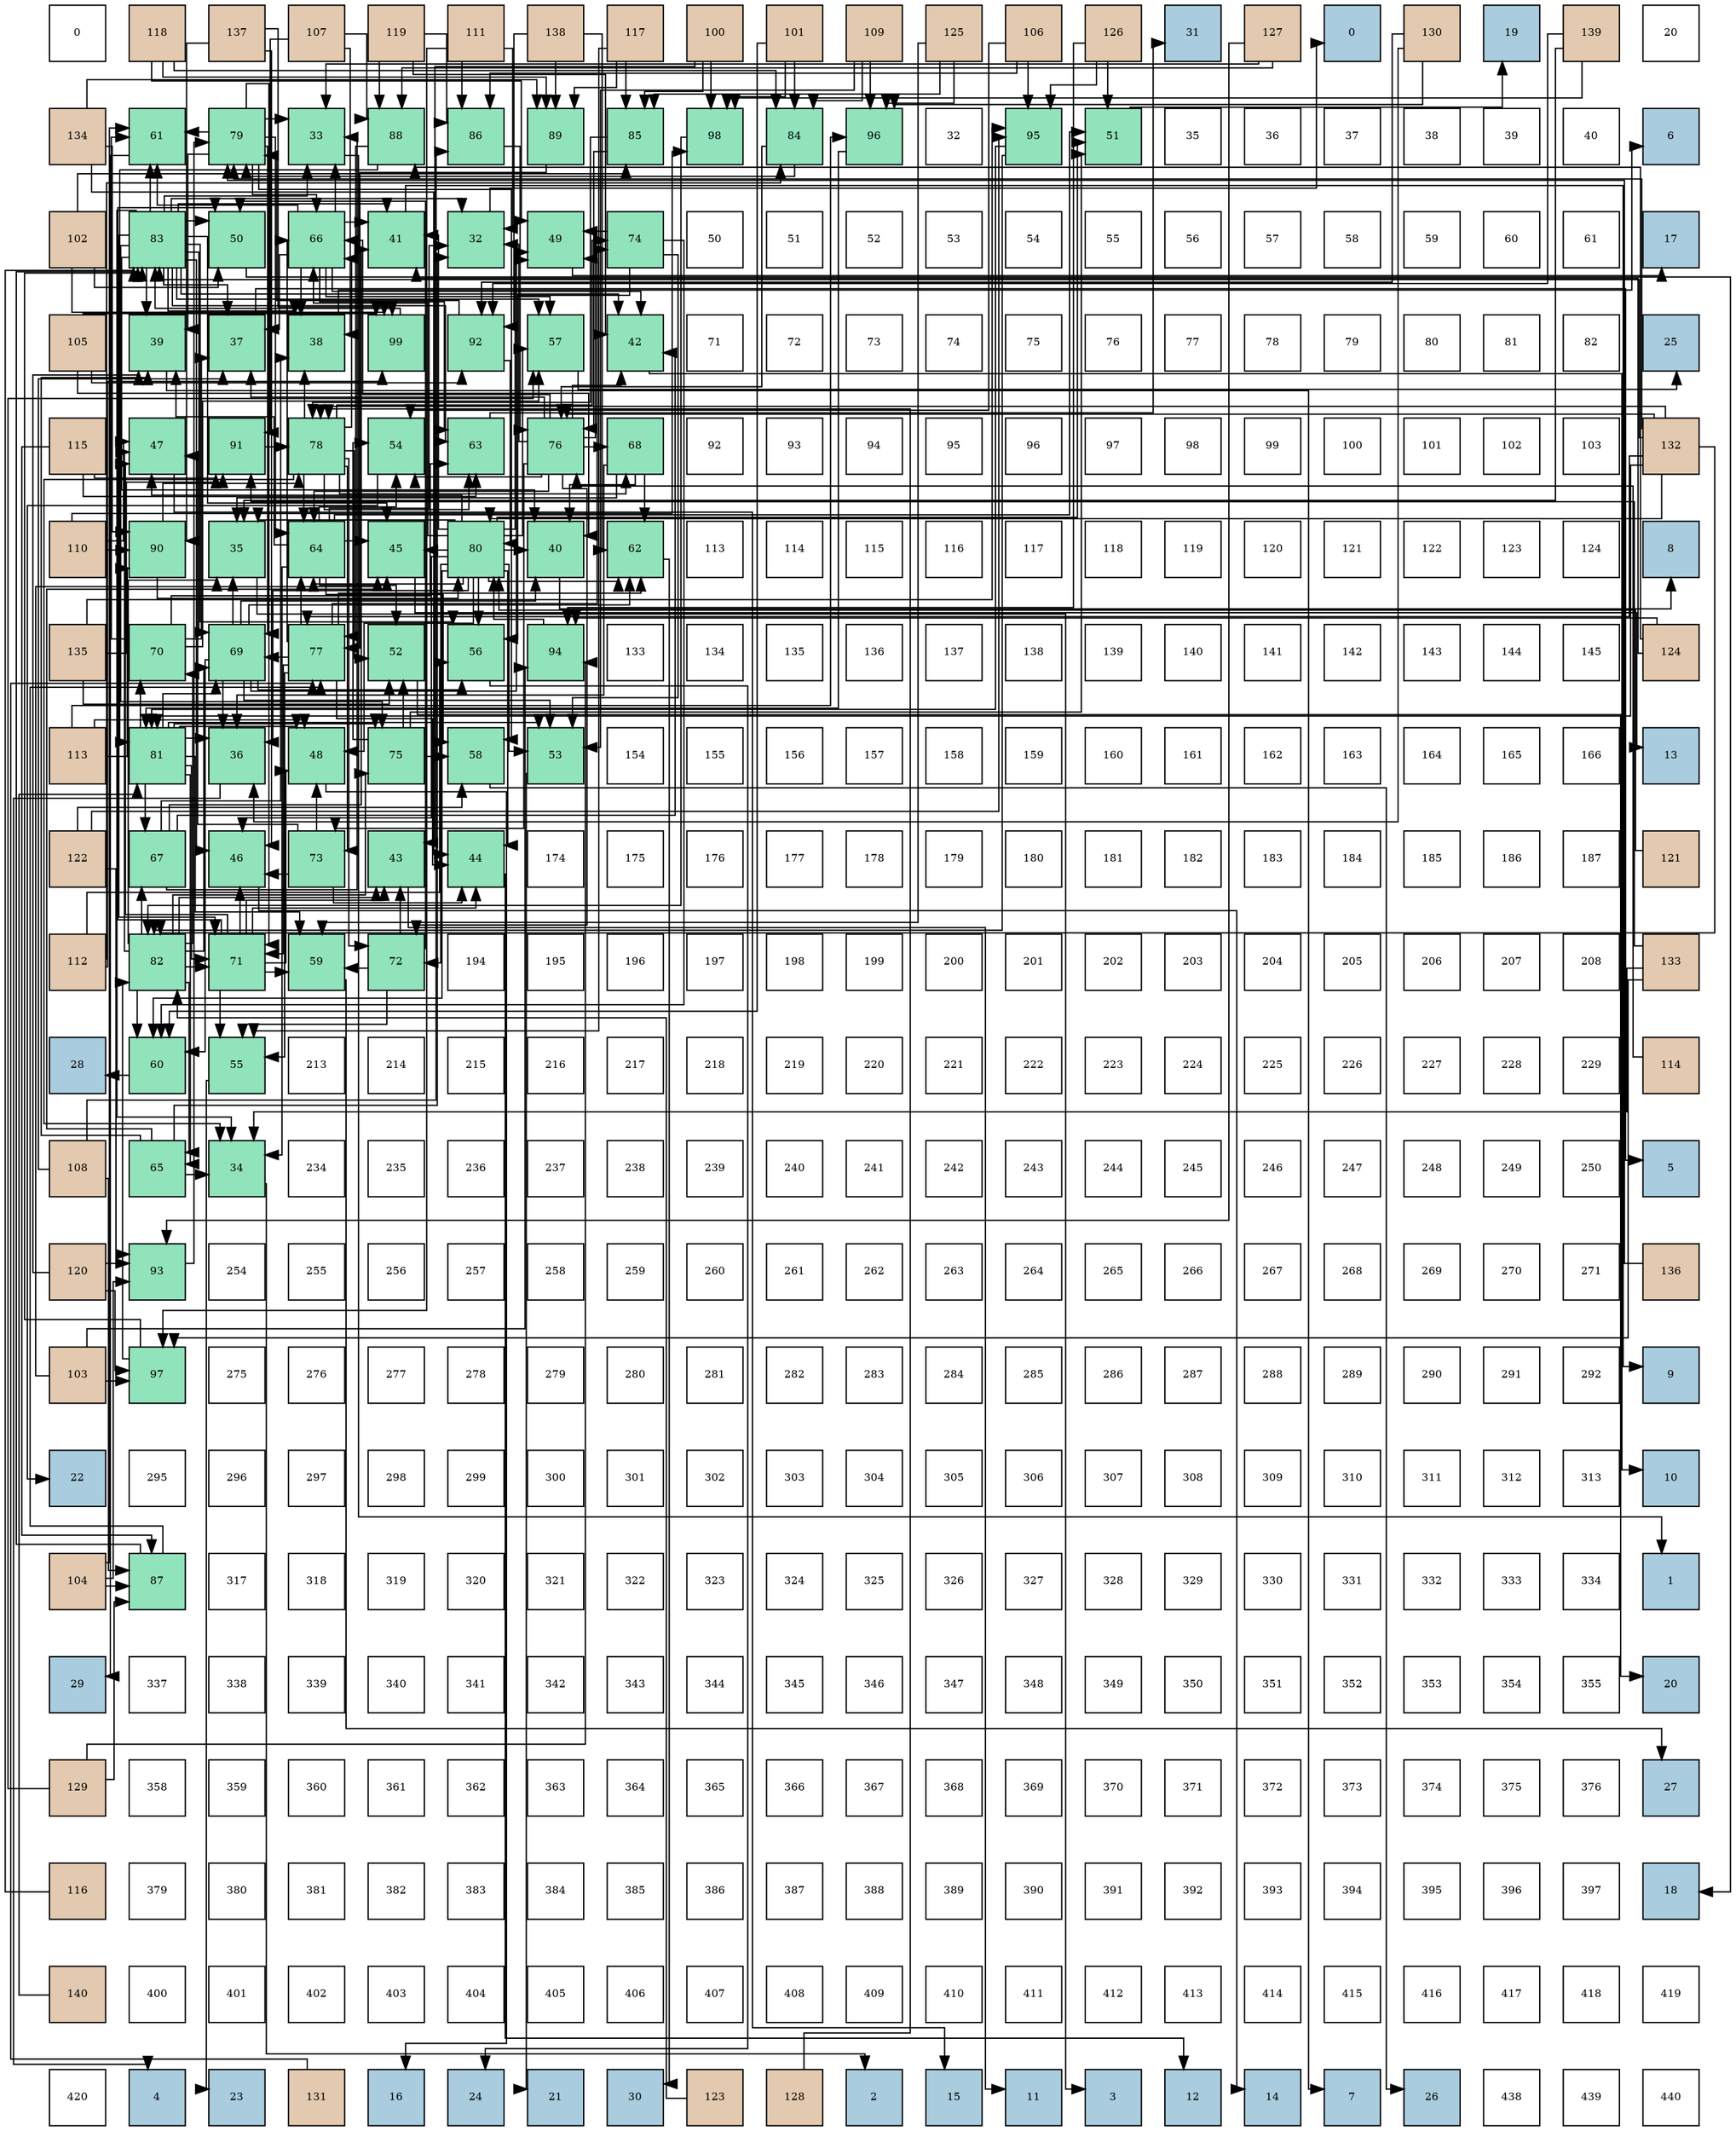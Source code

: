 digraph layout{
 rankdir=TB;
 splines=ortho;
 node [style=filled shape=square fixedsize=true width=0.6];
0[label="0", fontsize=8, fillcolor="#ffffff"];
1[label="118", fontsize=8, fillcolor="#e3c9af"];
2[label="137", fontsize=8, fillcolor="#e3c9af"];
3[label="107", fontsize=8, fillcolor="#e3c9af"];
4[label="119", fontsize=8, fillcolor="#e3c9af"];
5[label="111", fontsize=8, fillcolor="#e3c9af"];
6[label="138", fontsize=8, fillcolor="#e3c9af"];
7[label="117", fontsize=8, fillcolor="#e3c9af"];
8[label="100", fontsize=8, fillcolor="#e3c9af"];
9[label="101", fontsize=8, fillcolor="#e3c9af"];
10[label="109", fontsize=8, fillcolor="#e3c9af"];
11[label="125", fontsize=8, fillcolor="#e3c9af"];
12[label="106", fontsize=8, fillcolor="#e3c9af"];
13[label="126", fontsize=8, fillcolor="#e3c9af"];
14[label="31", fontsize=8, fillcolor="#a9ccde"];
15[label="127", fontsize=8, fillcolor="#e3c9af"];
16[label="0", fontsize=8, fillcolor="#a9ccde"];
17[label="130", fontsize=8, fillcolor="#e3c9af"];
18[label="19", fontsize=8, fillcolor="#a9ccde"];
19[label="139", fontsize=8, fillcolor="#e3c9af"];
20[label="20", fontsize=8, fillcolor="#ffffff"];
21[label="134", fontsize=8, fillcolor="#e3c9af"];
22[label="61", fontsize=8, fillcolor="#91e3bb"];
23[label="79", fontsize=8, fillcolor="#91e3bb"];
24[label="33", fontsize=8, fillcolor="#91e3bb"];
25[label="88", fontsize=8, fillcolor="#91e3bb"];
26[label="86", fontsize=8, fillcolor="#91e3bb"];
27[label="89", fontsize=8, fillcolor="#91e3bb"];
28[label="85", fontsize=8, fillcolor="#91e3bb"];
29[label="98", fontsize=8, fillcolor="#91e3bb"];
30[label="84", fontsize=8, fillcolor="#91e3bb"];
31[label="96", fontsize=8, fillcolor="#91e3bb"];
32[label="32", fontsize=8, fillcolor="#ffffff"];
33[label="95", fontsize=8, fillcolor="#91e3bb"];
34[label="51", fontsize=8, fillcolor="#91e3bb"];
35[label="35", fontsize=8, fillcolor="#ffffff"];
36[label="36", fontsize=8, fillcolor="#ffffff"];
37[label="37", fontsize=8, fillcolor="#ffffff"];
38[label="38", fontsize=8, fillcolor="#ffffff"];
39[label="39", fontsize=8, fillcolor="#ffffff"];
40[label="40", fontsize=8, fillcolor="#ffffff"];
41[label="6", fontsize=8, fillcolor="#a9ccde"];
42[label="102", fontsize=8, fillcolor="#e3c9af"];
43[label="83", fontsize=8, fillcolor="#91e3bb"];
44[label="50", fontsize=8, fillcolor="#91e3bb"];
45[label="66", fontsize=8, fillcolor="#91e3bb"];
46[label="41", fontsize=8, fillcolor="#91e3bb"];
47[label="32", fontsize=8, fillcolor="#91e3bb"];
48[label="49", fontsize=8, fillcolor="#91e3bb"];
49[label="74", fontsize=8, fillcolor="#91e3bb"];
50[label="50", fontsize=8, fillcolor="#ffffff"];
51[label="51", fontsize=8, fillcolor="#ffffff"];
52[label="52", fontsize=8, fillcolor="#ffffff"];
53[label="53", fontsize=8, fillcolor="#ffffff"];
54[label="54", fontsize=8, fillcolor="#ffffff"];
55[label="55", fontsize=8, fillcolor="#ffffff"];
56[label="56", fontsize=8, fillcolor="#ffffff"];
57[label="57", fontsize=8, fillcolor="#ffffff"];
58[label="58", fontsize=8, fillcolor="#ffffff"];
59[label="59", fontsize=8, fillcolor="#ffffff"];
60[label="60", fontsize=8, fillcolor="#ffffff"];
61[label="61", fontsize=8, fillcolor="#ffffff"];
62[label="17", fontsize=8, fillcolor="#a9ccde"];
63[label="105", fontsize=8, fillcolor="#e3c9af"];
64[label="39", fontsize=8, fillcolor="#91e3bb"];
65[label="37", fontsize=8, fillcolor="#91e3bb"];
66[label="38", fontsize=8, fillcolor="#91e3bb"];
67[label="99", fontsize=8, fillcolor="#91e3bb"];
68[label="92", fontsize=8, fillcolor="#91e3bb"];
69[label="57", fontsize=8, fillcolor="#91e3bb"];
70[label="42", fontsize=8, fillcolor="#91e3bb"];
71[label="71", fontsize=8, fillcolor="#ffffff"];
72[label="72", fontsize=8, fillcolor="#ffffff"];
73[label="73", fontsize=8, fillcolor="#ffffff"];
74[label="74", fontsize=8, fillcolor="#ffffff"];
75[label="75", fontsize=8, fillcolor="#ffffff"];
76[label="76", fontsize=8, fillcolor="#ffffff"];
77[label="77", fontsize=8, fillcolor="#ffffff"];
78[label="78", fontsize=8, fillcolor="#ffffff"];
79[label="79", fontsize=8, fillcolor="#ffffff"];
80[label="80", fontsize=8, fillcolor="#ffffff"];
81[label="81", fontsize=8, fillcolor="#ffffff"];
82[label="82", fontsize=8, fillcolor="#ffffff"];
83[label="25", fontsize=8, fillcolor="#a9ccde"];
84[label="115", fontsize=8, fillcolor="#e3c9af"];
85[label="47", fontsize=8, fillcolor="#91e3bb"];
86[label="91", fontsize=8, fillcolor="#91e3bb"];
87[label="78", fontsize=8, fillcolor="#91e3bb"];
88[label="54", fontsize=8, fillcolor="#91e3bb"];
89[label="63", fontsize=8, fillcolor="#91e3bb"];
90[label="76", fontsize=8, fillcolor="#91e3bb"];
91[label="68", fontsize=8, fillcolor="#91e3bb"];
92[label="92", fontsize=8, fillcolor="#ffffff"];
93[label="93", fontsize=8, fillcolor="#ffffff"];
94[label="94", fontsize=8, fillcolor="#ffffff"];
95[label="95", fontsize=8, fillcolor="#ffffff"];
96[label="96", fontsize=8, fillcolor="#ffffff"];
97[label="97", fontsize=8, fillcolor="#ffffff"];
98[label="98", fontsize=8, fillcolor="#ffffff"];
99[label="99", fontsize=8, fillcolor="#ffffff"];
100[label="100", fontsize=8, fillcolor="#ffffff"];
101[label="101", fontsize=8, fillcolor="#ffffff"];
102[label="102", fontsize=8, fillcolor="#ffffff"];
103[label="103", fontsize=8, fillcolor="#ffffff"];
104[label="132", fontsize=8, fillcolor="#e3c9af"];
105[label="110", fontsize=8, fillcolor="#e3c9af"];
106[label="90", fontsize=8, fillcolor="#91e3bb"];
107[label="35", fontsize=8, fillcolor="#91e3bb"];
108[label="64", fontsize=8, fillcolor="#91e3bb"];
109[label="45", fontsize=8, fillcolor="#91e3bb"];
110[label="80", fontsize=8, fillcolor="#91e3bb"];
111[label="40", fontsize=8, fillcolor="#91e3bb"];
112[label="62", fontsize=8, fillcolor="#91e3bb"];
113[label="113", fontsize=8, fillcolor="#ffffff"];
114[label="114", fontsize=8, fillcolor="#ffffff"];
115[label="115", fontsize=8, fillcolor="#ffffff"];
116[label="116", fontsize=8, fillcolor="#ffffff"];
117[label="117", fontsize=8, fillcolor="#ffffff"];
118[label="118", fontsize=8, fillcolor="#ffffff"];
119[label="119", fontsize=8, fillcolor="#ffffff"];
120[label="120", fontsize=8, fillcolor="#ffffff"];
121[label="121", fontsize=8, fillcolor="#ffffff"];
122[label="122", fontsize=8, fillcolor="#ffffff"];
123[label="123", fontsize=8, fillcolor="#ffffff"];
124[label="124", fontsize=8, fillcolor="#ffffff"];
125[label="8", fontsize=8, fillcolor="#a9ccde"];
126[label="135", fontsize=8, fillcolor="#e3c9af"];
127[label="70", fontsize=8, fillcolor="#91e3bb"];
128[label="69", fontsize=8, fillcolor="#91e3bb"];
129[label="77", fontsize=8, fillcolor="#91e3bb"];
130[label="52", fontsize=8, fillcolor="#91e3bb"];
131[label="56", fontsize=8, fillcolor="#91e3bb"];
132[label="94", fontsize=8, fillcolor="#91e3bb"];
133[label="133", fontsize=8, fillcolor="#ffffff"];
134[label="134", fontsize=8, fillcolor="#ffffff"];
135[label="135", fontsize=8, fillcolor="#ffffff"];
136[label="136", fontsize=8, fillcolor="#ffffff"];
137[label="137", fontsize=8, fillcolor="#ffffff"];
138[label="138", fontsize=8, fillcolor="#ffffff"];
139[label="139", fontsize=8, fillcolor="#ffffff"];
140[label="140", fontsize=8, fillcolor="#ffffff"];
141[label="141", fontsize=8, fillcolor="#ffffff"];
142[label="142", fontsize=8, fillcolor="#ffffff"];
143[label="143", fontsize=8, fillcolor="#ffffff"];
144[label="144", fontsize=8, fillcolor="#ffffff"];
145[label="145", fontsize=8, fillcolor="#ffffff"];
146[label="124", fontsize=8, fillcolor="#e3c9af"];
147[label="113", fontsize=8, fillcolor="#e3c9af"];
148[label="81", fontsize=8, fillcolor="#91e3bb"];
149[label="36", fontsize=8, fillcolor="#91e3bb"];
150[label="48", fontsize=8, fillcolor="#91e3bb"];
151[label="75", fontsize=8, fillcolor="#91e3bb"];
152[label="58", fontsize=8, fillcolor="#91e3bb"];
153[label="53", fontsize=8, fillcolor="#91e3bb"];
154[label="154", fontsize=8, fillcolor="#ffffff"];
155[label="155", fontsize=8, fillcolor="#ffffff"];
156[label="156", fontsize=8, fillcolor="#ffffff"];
157[label="157", fontsize=8, fillcolor="#ffffff"];
158[label="158", fontsize=8, fillcolor="#ffffff"];
159[label="159", fontsize=8, fillcolor="#ffffff"];
160[label="160", fontsize=8, fillcolor="#ffffff"];
161[label="161", fontsize=8, fillcolor="#ffffff"];
162[label="162", fontsize=8, fillcolor="#ffffff"];
163[label="163", fontsize=8, fillcolor="#ffffff"];
164[label="164", fontsize=8, fillcolor="#ffffff"];
165[label="165", fontsize=8, fillcolor="#ffffff"];
166[label="166", fontsize=8, fillcolor="#ffffff"];
167[label="13", fontsize=8, fillcolor="#a9ccde"];
168[label="122", fontsize=8, fillcolor="#e3c9af"];
169[label="67", fontsize=8, fillcolor="#91e3bb"];
170[label="46", fontsize=8, fillcolor="#91e3bb"];
171[label="73", fontsize=8, fillcolor="#91e3bb"];
172[label="43", fontsize=8, fillcolor="#91e3bb"];
173[label="44", fontsize=8, fillcolor="#91e3bb"];
174[label="174", fontsize=8, fillcolor="#ffffff"];
175[label="175", fontsize=8, fillcolor="#ffffff"];
176[label="176", fontsize=8, fillcolor="#ffffff"];
177[label="177", fontsize=8, fillcolor="#ffffff"];
178[label="178", fontsize=8, fillcolor="#ffffff"];
179[label="179", fontsize=8, fillcolor="#ffffff"];
180[label="180", fontsize=8, fillcolor="#ffffff"];
181[label="181", fontsize=8, fillcolor="#ffffff"];
182[label="182", fontsize=8, fillcolor="#ffffff"];
183[label="183", fontsize=8, fillcolor="#ffffff"];
184[label="184", fontsize=8, fillcolor="#ffffff"];
185[label="185", fontsize=8, fillcolor="#ffffff"];
186[label="186", fontsize=8, fillcolor="#ffffff"];
187[label="187", fontsize=8, fillcolor="#ffffff"];
188[label="121", fontsize=8, fillcolor="#e3c9af"];
189[label="112", fontsize=8, fillcolor="#e3c9af"];
190[label="82", fontsize=8, fillcolor="#91e3bb"];
191[label="71", fontsize=8, fillcolor="#91e3bb"];
192[label="59", fontsize=8, fillcolor="#91e3bb"];
193[label="72", fontsize=8, fillcolor="#91e3bb"];
194[label="194", fontsize=8, fillcolor="#ffffff"];
195[label="195", fontsize=8, fillcolor="#ffffff"];
196[label="196", fontsize=8, fillcolor="#ffffff"];
197[label="197", fontsize=8, fillcolor="#ffffff"];
198[label="198", fontsize=8, fillcolor="#ffffff"];
199[label="199", fontsize=8, fillcolor="#ffffff"];
200[label="200", fontsize=8, fillcolor="#ffffff"];
201[label="201", fontsize=8, fillcolor="#ffffff"];
202[label="202", fontsize=8, fillcolor="#ffffff"];
203[label="203", fontsize=8, fillcolor="#ffffff"];
204[label="204", fontsize=8, fillcolor="#ffffff"];
205[label="205", fontsize=8, fillcolor="#ffffff"];
206[label="206", fontsize=8, fillcolor="#ffffff"];
207[label="207", fontsize=8, fillcolor="#ffffff"];
208[label="208", fontsize=8, fillcolor="#ffffff"];
209[label="133", fontsize=8, fillcolor="#e3c9af"];
210[label="28", fontsize=8, fillcolor="#a9ccde"];
211[label="60", fontsize=8, fillcolor="#91e3bb"];
212[label="55", fontsize=8, fillcolor="#91e3bb"];
213[label="213", fontsize=8, fillcolor="#ffffff"];
214[label="214", fontsize=8, fillcolor="#ffffff"];
215[label="215", fontsize=8, fillcolor="#ffffff"];
216[label="216", fontsize=8, fillcolor="#ffffff"];
217[label="217", fontsize=8, fillcolor="#ffffff"];
218[label="218", fontsize=8, fillcolor="#ffffff"];
219[label="219", fontsize=8, fillcolor="#ffffff"];
220[label="220", fontsize=8, fillcolor="#ffffff"];
221[label="221", fontsize=8, fillcolor="#ffffff"];
222[label="222", fontsize=8, fillcolor="#ffffff"];
223[label="223", fontsize=8, fillcolor="#ffffff"];
224[label="224", fontsize=8, fillcolor="#ffffff"];
225[label="225", fontsize=8, fillcolor="#ffffff"];
226[label="226", fontsize=8, fillcolor="#ffffff"];
227[label="227", fontsize=8, fillcolor="#ffffff"];
228[label="228", fontsize=8, fillcolor="#ffffff"];
229[label="229", fontsize=8, fillcolor="#ffffff"];
230[label="114", fontsize=8, fillcolor="#e3c9af"];
231[label="108", fontsize=8, fillcolor="#e3c9af"];
232[label="65", fontsize=8, fillcolor="#91e3bb"];
233[label="34", fontsize=8, fillcolor="#91e3bb"];
234[label="234", fontsize=8, fillcolor="#ffffff"];
235[label="235", fontsize=8, fillcolor="#ffffff"];
236[label="236", fontsize=8, fillcolor="#ffffff"];
237[label="237", fontsize=8, fillcolor="#ffffff"];
238[label="238", fontsize=8, fillcolor="#ffffff"];
239[label="239", fontsize=8, fillcolor="#ffffff"];
240[label="240", fontsize=8, fillcolor="#ffffff"];
241[label="241", fontsize=8, fillcolor="#ffffff"];
242[label="242", fontsize=8, fillcolor="#ffffff"];
243[label="243", fontsize=8, fillcolor="#ffffff"];
244[label="244", fontsize=8, fillcolor="#ffffff"];
245[label="245", fontsize=8, fillcolor="#ffffff"];
246[label="246", fontsize=8, fillcolor="#ffffff"];
247[label="247", fontsize=8, fillcolor="#ffffff"];
248[label="248", fontsize=8, fillcolor="#ffffff"];
249[label="249", fontsize=8, fillcolor="#ffffff"];
250[label="250", fontsize=8, fillcolor="#ffffff"];
251[label="5", fontsize=8, fillcolor="#a9ccde"];
252[label="120", fontsize=8, fillcolor="#e3c9af"];
253[label="93", fontsize=8, fillcolor="#91e3bb"];
254[label="254", fontsize=8, fillcolor="#ffffff"];
255[label="255", fontsize=8, fillcolor="#ffffff"];
256[label="256", fontsize=8, fillcolor="#ffffff"];
257[label="257", fontsize=8, fillcolor="#ffffff"];
258[label="258", fontsize=8, fillcolor="#ffffff"];
259[label="259", fontsize=8, fillcolor="#ffffff"];
260[label="260", fontsize=8, fillcolor="#ffffff"];
261[label="261", fontsize=8, fillcolor="#ffffff"];
262[label="262", fontsize=8, fillcolor="#ffffff"];
263[label="263", fontsize=8, fillcolor="#ffffff"];
264[label="264", fontsize=8, fillcolor="#ffffff"];
265[label="265", fontsize=8, fillcolor="#ffffff"];
266[label="266", fontsize=8, fillcolor="#ffffff"];
267[label="267", fontsize=8, fillcolor="#ffffff"];
268[label="268", fontsize=8, fillcolor="#ffffff"];
269[label="269", fontsize=8, fillcolor="#ffffff"];
270[label="270", fontsize=8, fillcolor="#ffffff"];
271[label="271", fontsize=8, fillcolor="#ffffff"];
272[label="136", fontsize=8, fillcolor="#e3c9af"];
273[label="103", fontsize=8, fillcolor="#e3c9af"];
274[label="97", fontsize=8, fillcolor="#91e3bb"];
275[label="275", fontsize=8, fillcolor="#ffffff"];
276[label="276", fontsize=8, fillcolor="#ffffff"];
277[label="277", fontsize=8, fillcolor="#ffffff"];
278[label="278", fontsize=8, fillcolor="#ffffff"];
279[label="279", fontsize=8, fillcolor="#ffffff"];
280[label="280", fontsize=8, fillcolor="#ffffff"];
281[label="281", fontsize=8, fillcolor="#ffffff"];
282[label="282", fontsize=8, fillcolor="#ffffff"];
283[label="283", fontsize=8, fillcolor="#ffffff"];
284[label="284", fontsize=8, fillcolor="#ffffff"];
285[label="285", fontsize=8, fillcolor="#ffffff"];
286[label="286", fontsize=8, fillcolor="#ffffff"];
287[label="287", fontsize=8, fillcolor="#ffffff"];
288[label="288", fontsize=8, fillcolor="#ffffff"];
289[label="289", fontsize=8, fillcolor="#ffffff"];
290[label="290", fontsize=8, fillcolor="#ffffff"];
291[label="291", fontsize=8, fillcolor="#ffffff"];
292[label="292", fontsize=8, fillcolor="#ffffff"];
293[label="9", fontsize=8, fillcolor="#a9ccde"];
294[label="22", fontsize=8, fillcolor="#a9ccde"];
295[label="295", fontsize=8, fillcolor="#ffffff"];
296[label="296", fontsize=8, fillcolor="#ffffff"];
297[label="297", fontsize=8, fillcolor="#ffffff"];
298[label="298", fontsize=8, fillcolor="#ffffff"];
299[label="299", fontsize=8, fillcolor="#ffffff"];
300[label="300", fontsize=8, fillcolor="#ffffff"];
301[label="301", fontsize=8, fillcolor="#ffffff"];
302[label="302", fontsize=8, fillcolor="#ffffff"];
303[label="303", fontsize=8, fillcolor="#ffffff"];
304[label="304", fontsize=8, fillcolor="#ffffff"];
305[label="305", fontsize=8, fillcolor="#ffffff"];
306[label="306", fontsize=8, fillcolor="#ffffff"];
307[label="307", fontsize=8, fillcolor="#ffffff"];
308[label="308", fontsize=8, fillcolor="#ffffff"];
309[label="309", fontsize=8, fillcolor="#ffffff"];
310[label="310", fontsize=8, fillcolor="#ffffff"];
311[label="311", fontsize=8, fillcolor="#ffffff"];
312[label="312", fontsize=8, fillcolor="#ffffff"];
313[label="313", fontsize=8, fillcolor="#ffffff"];
314[label="10", fontsize=8, fillcolor="#a9ccde"];
315[label="104", fontsize=8, fillcolor="#e3c9af"];
316[label="87", fontsize=8, fillcolor="#91e3bb"];
317[label="317", fontsize=8, fillcolor="#ffffff"];
318[label="318", fontsize=8, fillcolor="#ffffff"];
319[label="319", fontsize=8, fillcolor="#ffffff"];
320[label="320", fontsize=8, fillcolor="#ffffff"];
321[label="321", fontsize=8, fillcolor="#ffffff"];
322[label="322", fontsize=8, fillcolor="#ffffff"];
323[label="323", fontsize=8, fillcolor="#ffffff"];
324[label="324", fontsize=8, fillcolor="#ffffff"];
325[label="325", fontsize=8, fillcolor="#ffffff"];
326[label="326", fontsize=8, fillcolor="#ffffff"];
327[label="327", fontsize=8, fillcolor="#ffffff"];
328[label="328", fontsize=8, fillcolor="#ffffff"];
329[label="329", fontsize=8, fillcolor="#ffffff"];
330[label="330", fontsize=8, fillcolor="#ffffff"];
331[label="331", fontsize=8, fillcolor="#ffffff"];
332[label="332", fontsize=8, fillcolor="#ffffff"];
333[label="333", fontsize=8, fillcolor="#ffffff"];
334[label="334", fontsize=8, fillcolor="#ffffff"];
335[label="1", fontsize=8, fillcolor="#a9ccde"];
336[label="29", fontsize=8, fillcolor="#a9ccde"];
337[label="337", fontsize=8, fillcolor="#ffffff"];
338[label="338", fontsize=8, fillcolor="#ffffff"];
339[label="339", fontsize=8, fillcolor="#ffffff"];
340[label="340", fontsize=8, fillcolor="#ffffff"];
341[label="341", fontsize=8, fillcolor="#ffffff"];
342[label="342", fontsize=8, fillcolor="#ffffff"];
343[label="343", fontsize=8, fillcolor="#ffffff"];
344[label="344", fontsize=8, fillcolor="#ffffff"];
345[label="345", fontsize=8, fillcolor="#ffffff"];
346[label="346", fontsize=8, fillcolor="#ffffff"];
347[label="347", fontsize=8, fillcolor="#ffffff"];
348[label="348", fontsize=8, fillcolor="#ffffff"];
349[label="349", fontsize=8, fillcolor="#ffffff"];
350[label="350", fontsize=8, fillcolor="#ffffff"];
351[label="351", fontsize=8, fillcolor="#ffffff"];
352[label="352", fontsize=8, fillcolor="#ffffff"];
353[label="353", fontsize=8, fillcolor="#ffffff"];
354[label="354", fontsize=8, fillcolor="#ffffff"];
355[label="355", fontsize=8, fillcolor="#ffffff"];
356[label="20", fontsize=8, fillcolor="#a9ccde"];
357[label="129", fontsize=8, fillcolor="#e3c9af"];
358[label="358", fontsize=8, fillcolor="#ffffff"];
359[label="359", fontsize=8, fillcolor="#ffffff"];
360[label="360", fontsize=8, fillcolor="#ffffff"];
361[label="361", fontsize=8, fillcolor="#ffffff"];
362[label="362", fontsize=8, fillcolor="#ffffff"];
363[label="363", fontsize=8, fillcolor="#ffffff"];
364[label="364", fontsize=8, fillcolor="#ffffff"];
365[label="365", fontsize=8, fillcolor="#ffffff"];
366[label="366", fontsize=8, fillcolor="#ffffff"];
367[label="367", fontsize=8, fillcolor="#ffffff"];
368[label="368", fontsize=8, fillcolor="#ffffff"];
369[label="369", fontsize=8, fillcolor="#ffffff"];
370[label="370", fontsize=8, fillcolor="#ffffff"];
371[label="371", fontsize=8, fillcolor="#ffffff"];
372[label="372", fontsize=8, fillcolor="#ffffff"];
373[label="373", fontsize=8, fillcolor="#ffffff"];
374[label="374", fontsize=8, fillcolor="#ffffff"];
375[label="375", fontsize=8, fillcolor="#ffffff"];
376[label="376", fontsize=8, fillcolor="#ffffff"];
377[label="27", fontsize=8, fillcolor="#a9ccde"];
378[label="116", fontsize=8, fillcolor="#e3c9af"];
379[label="379", fontsize=8, fillcolor="#ffffff"];
380[label="380", fontsize=8, fillcolor="#ffffff"];
381[label="381", fontsize=8, fillcolor="#ffffff"];
382[label="382", fontsize=8, fillcolor="#ffffff"];
383[label="383", fontsize=8, fillcolor="#ffffff"];
384[label="384", fontsize=8, fillcolor="#ffffff"];
385[label="385", fontsize=8, fillcolor="#ffffff"];
386[label="386", fontsize=8, fillcolor="#ffffff"];
387[label="387", fontsize=8, fillcolor="#ffffff"];
388[label="388", fontsize=8, fillcolor="#ffffff"];
389[label="389", fontsize=8, fillcolor="#ffffff"];
390[label="390", fontsize=8, fillcolor="#ffffff"];
391[label="391", fontsize=8, fillcolor="#ffffff"];
392[label="392", fontsize=8, fillcolor="#ffffff"];
393[label="393", fontsize=8, fillcolor="#ffffff"];
394[label="394", fontsize=8, fillcolor="#ffffff"];
395[label="395", fontsize=8, fillcolor="#ffffff"];
396[label="396", fontsize=8, fillcolor="#ffffff"];
397[label="397", fontsize=8, fillcolor="#ffffff"];
398[label="18", fontsize=8, fillcolor="#a9ccde"];
399[label="140", fontsize=8, fillcolor="#e3c9af"];
400[label="400", fontsize=8, fillcolor="#ffffff"];
401[label="401", fontsize=8, fillcolor="#ffffff"];
402[label="402", fontsize=8, fillcolor="#ffffff"];
403[label="403", fontsize=8, fillcolor="#ffffff"];
404[label="404", fontsize=8, fillcolor="#ffffff"];
405[label="405", fontsize=8, fillcolor="#ffffff"];
406[label="406", fontsize=8, fillcolor="#ffffff"];
407[label="407", fontsize=8, fillcolor="#ffffff"];
408[label="408", fontsize=8, fillcolor="#ffffff"];
409[label="409", fontsize=8, fillcolor="#ffffff"];
410[label="410", fontsize=8, fillcolor="#ffffff"];
411[label="411", fontsize=8, fillcolor="#ffffff"];
412[label="412", fontsize=8, fillcolor="#ffffff"];
413[label="413", fontsize=8, fillcolor="#ffffff"];
414[label="414", fontsize=8, fillcolor="#ffffff"];
415[label="415", fontsize=8, fillcolor="#ffffff"];
416[label="416", fontsize=8, fillcolor="#ffffff"];
417[label="417", fontsize=8, fillcolor="#ffffff"];
418[label="418", fontsize=8, fillcolor="#ffffff"];
419[label="419", fontsize=8, fillcolor="#ffffff"];
420[label="420", fontsize=8, fillcolor="#ffffff"];
421[label="4", fontsize=8, fillcolor="#a9ccde"];
422[label="23", fontsize=8, fillcolor="#a9ccde"];
423[label="131", fontsize=8, fillcolor="#e3c9af"];
424[label="16", fontsize=8, fillcolor="#a9ccde"];
425[label="24", fontsize=8, fillcolor="#a9ccde"];
426[label="21", fontsize=8, fillcolor="#a9ccde"];
427[label="30", fontsize=8, fillcolor="#a9ccde"];
428[label="123", fontsize=8, fillcolor="#e3c9af"];
429[label="128", fontsize=8, fillcolor="#e3c9af"];
430[label="2", fontsize=8, fillcolor="#a9ccde"];
431[label="15", fontsize=8, fillcolor="#a9ccde"];
432[label="11", fontsize=8, fillcolor="#a9ccde"];
433[label="3", fontsize=8, fillcolor="#a9ccde"];
434[label="12", fontsize=8, fillcolor="#a9ccde"];
435[label="14", fontsize=8, fillcolor="#a9ccde"];
436[label="7", fontsize=8, fillcolor="#a9ccde"];
437[label="26", fontsize=8, fillcolor="#a9ccde"];
438[label="438", fontsize=8, fillcolor="#ffffff"];
439[label="439", fontsize=8, fillcolor="#ffffff"];
440[label="440", fontsize=8, fillcolor="#ffffff"];
edge [constraint=false, style=vis];47 -> 16;
24 -> 335;
233 -> 430;
107 -> 433;
149 -> 421;
65 -> 251;
66 -> 41;
64 -> 436;
111 -> 125;
46 -> 293;
70 -> 314;
172 -> 432;
173 -> 434;
109 -> 167;
170 -> 435;
85 -> 431;
150 -> 424;
48 -> 62;
44 -> 398;
34 -> 18;
130 -> 356;
153 -> 426;
88 -> 294;
212 -> 422;
131 -> 425;
69 -> 83;
152 -> 437;
192 -> 377;
211 -> 210;
22 -> 336;
112 -> 427;
89 -> 14;
108 -> 47;
108 -> 233;
108 -> 64;
108 -> 109;
108 -> 34;
108 -> 130;
108 -> 88;
108 -> 152;
232 -> 47;
232 -> 233;
232 -> 64;
232 -> 109;
45 -> 24;
45 -> 65;
45 -> 66;
45 -> 46;
45 -> 70;
45 -> 69;
45 -> 22;
45 -> 89;
169 -> 24;
169 -> 66;
169 -> 46;
169 -> 70;
91 -> 107;
91 -> 149;
91 -> 111;
91 -> 112;
128 -> 107;
128 -> 149;
128 -> 111;
128 -> 48;
128 -> 153;
128 -> 131;
128 -> 211;
128 -> 112;
127 -> 65;
127 -> 69;
127 -> 22;
127 -> 89;
191 -> 172;
191 -> 173;
191 -> 170;
191 -> 85;
191 -> 150;
191 -> 44;
191 -> 212;
191 -> 192;
193 -> 172;
193 -> 44;
193 -> 212;
193 -> 192;
171 -> 173;
171 -> 170;
171 -> 85;
171 -> 150;
49 -> 48;
49 -> 153;
49 -> 131;
49 -> 211;
151 -> 34;
151 -> 130;
151 -> 88;
151 -> 152;
90 -> 47;
90 -> 65;
90 -> 70;
90 -> 88;
90 -> 108;
90 -> 45;
90 -> 91;
90 -> 193;
90 -> 171;
90 -> 49;
129 -> 173;
129 -> 48;
129 -> 212;
129 -> 112;
129 -> 108;
129 -> 45;
129 -> 128;
129 -> 191;
87 -> 233;
87 -> 66;
87 -> 130;
87 -> 89;
87 -> 108;
87 -> 45;
87 -> 91;
87 -> 193;
87 -> 171;
87 -> 49;
23 -> 24;
23 -> 64;
23 -> 152;
23 -> 22;
23 -> 108;
23 -> 45;
23 -> 128;
23 -> 191;
110 -> 107;
110 -> 149;
110 -> 111;
110 -> 46;
110 -> 173;
110 -> 109;
110 -> 170;
110 -> 85;
110 -> 150;
110 -> 48;
110 -> 34;
110 -> 153;
110 -> 131;
110 -> 69;
110 -> 211;
110 -> 112;
110 -> 108;
110 -> 45;
110 -> 193;
148 -> 149;
148 -> 150;
148 -> 153;
148 -> 192;
148 -> 232;
148 -> 169;
148 -> 128;
148 -> 127;
148 -> 191;
148 -> 151;
190 -> 107;
190 -> 172;
190 -> 85;
190 -> 211;
190 -> 232;
190 -> 169;
190 -> 128;
190 -> 127;
190 -> 191;
190 -> 151;
43 -> 47;
43 -> 24;
43 -> 233;
43 -> 65;
43 -> 66;
43 -> 64;
43 -> 111;
43 -> 46;
43 -> 70;
43 -> 109;
43 -> 170;
43 -> 44;
43 -> 131;
43 -> 69;
43 -> 22;
43 -> 89;
43 -> 128;
43 -> 191;
43 -> 151;
30 -> 90;
30 -> 23;
28 -> 90;
28 -> 87;
26 -> 90;
316 -> 129;
316 -> 43;
25 -> 129;
25 -> 148;
27 -> 129;
106 -> 87;
106 -> 110;
86 -> 87;
68 -> 23;
68 -> 110;
253 -> 23;
132 -> 110;
33 -> 148;
33 -> 190;
31 -> 148;
274 -> 190;
274 -> 43;
29 -> 190;
67 -> 43;
8 -> 172;
8 -> 28;
8 -> 29;
9 -> 211;
9 -> 30;
9 -> 29;
42 -> 44;
42 -> 28;
42 -> 67;
273 -> 109;
273 -> 132;
273 -> 274;
315 -> 22;
315 -> 316;
315 -> 253;
63 -> 111;
63 -> 68;
63 -> 67;
12 -> 88;
12 -> 26;
12 -> 33;
3 -> 66;
3 -> 25;
3 -> 86;
231 -> 65;
231 -> 26;
231 -> 316;
10 -> 153;
10 -> 30;
10 -> 31;
105 -> 85;
105 -> 106;
105 -> 29;
5 -> 47;
5 -> 26;
5 -> 274;
189 -> 131;
189 -> 30;
189 -> 67;
147 -> 150;
147 -> 106;
147 -> 31;
230 -> 90;
84 -> 89;
84 -> 316;
84 -> 86;
378 -> 43;
7 -> 212;
7 -> 28;
7 -> 27;
1 -> 48;
1 -> 30;
1 -> 27;
4 -> 70;
4 -> 26;
4 -> 25;
252 -> 64;
252 -> 253;
252 -> 274;
188 -> 110;
168 -> 152;
168 -> 253;
168 -> 33;
428 -> 190;
146 -> 46;
146 -> 25;
146 -> 132;
11 -> 192;
11 -> 28;
11 -> 31;
13 -> 34;
13 -> 132;
13 -> 33;
15 -> 24;
15 -> 25;
15 -> 253;
429 -> 87;
357 -> 69;
357 -> 316;
357 -> 132;
17 -> 149;
17 -> 68;
17 -> 31;
423 -> 129;
104 -> 90;
104 -> 129;
104 -> 87;
104 -> 23;
104 -> 110;
104 -> 148;
104 -> 190;
104 -> 43;
209 -> 233;
209 -> 86;
209 -> 274;
21 -> 173;
21 -> 27;
21 -> 106;
126 -> 130;
126 -> 86;
126 -> 33;
272 -> 23;
2 -> 170;
2 -> 106;
2 -> 67;
6 -> 112;
6 -> 27;
6 -> 68;
19 -> 107;
19 -> 68;
19 -> 29;
399 -> 148;
edge [constraint=true, style=invis];
0 -> 21 -> 42 -> 63 -> 84 -> 105 -> 126 -> 147 -> 168 -> 189 -> 210 -> 231 -> 252 -> 273 -> 294 -> 315 -> 336 -> 357 -> 378 -> 399 -> 420;
1 -> 22 -> 43 -> 64 -> 85 -> 106 -> 127 -> 148 -> 169 -> 190 -> 211 -> 232 -> 253 -> 274 -> 295 -> 316 -> 337 -> 358 -> 379 -> 400 -> 421;
2 -> 23 -> 44 -> 65 -> 86 -> 107 -> 128 -> 149 -> 170 -> 191 -> 212 -> 233 -> 254 -> 275 -> 296 -> 317 -> 338 -> 359 -> 380 -> 401 -> 422;
3 -> 24 -> 45 -> 66 -> 87 -> 108 -> 129 -> 150 -> 171 -> 192 -> 213 -> 234 -> 255 -> 276 -> 297 -> 318 -> 339 -> 360 -> 381 -> 402 -> 423;
4 -> 25 -> 46 -> 67 -> 88 -> 109 -> 130 -> 151 -> 172 -> 193 -> 214 -> 235 -> 256 -> 277 -> 298 -> 319 -> 340 -> 361 -> 382 -> 403 -> 424;
5 -> 26 -> 47 -> 68 -> 89 -> 110 -> 131 -> 152 -> 173 -> 194 -> 215 -> 236 -> 257 -> 278 -> 299 -> 320 -> 341 -> 362 -> 383 -> 404 -> 425;
6 -> 27 -> 48 -> 69 -> 90 -> 111 -> 132 -> 153 -> 174 -> 195 -> 216 -> 237 -> 258 -> 279 -> 300 -> 321 -> 342 -> 363 -> 384 -> 405 -> 426;
7 -> 28 -> 49 -> 70 -> 91 -> 112 -> 133 -> 154 -> 175 -> 196 -> 217 -> 238 -> 259 -> 280 -> 301 -> 322 -> 343 -> 364 -> 385 -> 406 -> 427;
8 -> 29 -> 50 -> 71 -> 92 -> 113 -> 134 -> 155 -> 176 -> 197 -> 218 -> 239 -> 260 -> 281 -> 302 -> 323 -> 344 -> 365 -> 386 -> 407 -> 428;
9 -> 30 -> 51 -> 72 -> 93 -> 114 -> 135 -> 156 -> 177 -> 198 -> 219 -> 240 -> 261 -> 282 -> 303 -> 324 -> 345 -> 366 -> 387 -> 408 -> 429;
10 -> 31 -> 52 -> 73 -> 94 -> 115 -> 136 -> 157 -> 178 -> 199 -> 220 -> 241 -> 262 -> 283 -> 304 -> 325 -> 346 -> 367 -> 388 -> 409 -> 430;
11 -> 32 -> 53 -> 74 -> 95 -> 116 -> 137 -> 158 -> 179 -> 200 -> 221 -> 242 -> 263 -> 284 -> 305 -> 326 -> 347 -> 368 -> 389 -> 410 -> 431;
12 -> 33 -> 54 -> 75 -> 96 -> 117 -> 138 -> 159 -> 180 -> 201 -> 222 -> 243 -> 264 -> 285 -> 306 -> 327 -> 348 -> 369 -> 390 -> 411 -> 432;
13 -> 34 -> 55 -> 76 -> 97 -> 118 -> 139 -> 160 -> 181 -> 202 -> 223 -> 244 -> 265 -> 286 -> 307 -> 328 -> 349 -> 370 -> 391 -> 412 -> 433;
14 -> 35 -> 56 -> 77 -> 98 -> 119 -> 140 -> 161 -> 182 -> 203 -> 224 -> 245 -> 266 -> 287 -> 308 -> 329 -> 350 -> 371 -> 392 -> 413 -> 434;
15 -> 36 -> 57 -> 78 -> 99 -> 120 -> 141 -> 162 -> 183 -> 204 -> 225 -> 246 -> 267 -> 288 -> 309 -> 330 -> 351 -> 372 -> 393 -> 414 -> 435;
16 -> 37 -> 58 -> 79 -> 100 -> 121 -> 142 -> 163 -> 184 -> 205 -> 226 -> 247 -> 268 -> 289 -> 310 -> 331 -> 352 -> 373 -> 394 -> 415 -> 436;
17 -> 38 -> 59 -> 80 -> 101 -> 122 -> 143 -> 164 -> 185 -> 206 -> 227 -> 248 -> 269 -> 290 -> 311 -> 332 -> 353 -> 374 -> 395 -> 416 -> 437;
18 -> 39 -> 60 -> 81 -> 102 -> 123 -> 144 -> 165 -> 186 -> 207 -> 228 -> 249 -> 270 -> 291 -> 312 -> 333 -> 354 -> 375 -> 396 -> 417 -> 438;
19 -> 40 -> 61 -> 82 -> 103 -> 124 -> 145 -> 166 -> 187 -> 208 -> 229 -> 250 -> 271 -> 292 -> 313 -> 334 -> 355 -> 376 -> 397 -> 418 -> 439;
20 -> 41 -> 62 -> 83 -> 104 -> 125 -> 146 -> 167 -> 188 -> 209 -> 230 -> 251 -> 272 -> 293 -> 314 -> 335 -> 356 -> 377 -> 398 -> 419 -> 440;
rank = same {0 -> 1 -> 2 -> 3 -> 4 -> 5 -> 6 -> 7 -> 8 -> 9 -> 10 -> 11 -> 12 -> 13 -> 14 -> 15 -> 16 -> 17 -> 18 -> 19 -> 20};
rank = same {21 -> 22 -> 23 -> 24 -> 25 -> 26 -> 27 -> 28 -> 29 -> 30 -> 31 -> 32 -> 33 -> 34 -> 35 -> 36 -> 37 -> 38 -> 39 -> 40 -> 41};
rank = same {42 -> 43 -> 44 -> 45 -> 46 -> 47 -> 48 -> 49 -> 50 -> 51 -> 52 -> 53 -> 54 -> 55 -> 56 -> 57 -> 58 -> 59 -> 60 -> 61 -> 62};
rank = same {63 -> 64 -> 65 -> 66 -> 67 -> 68 -> 69 -> 70 -> 71 -> 72 -> 73 -> 74 -> 75 -> 76 -> 77 -> 78 -> 79 -> 80 -> 81 -> 82 -> 83};
rank = same {84 -> 85 -> 86 -> 87 -> 88 -> 89 -> 90 -> 91 -> 92 -> 93 -> 94 -> 95 -> 96 -> 97 -> 98 -> 99 -> 100 -> 101 -> 102 -> 103 -> 104};
rank = same {105 -> 106 -> 107 -> 108 -> 109 -> 110 -> 111 -> 112 -> 113 -> 114 -> 115 -> 116 -> 117 -> 118 -> 119 -> 120 -> 121 -> 122 -> 123 -> 124 -> 125};
rank = same {126 -> 127 -> 128 -> 129 -> 130 -> 131 -> 132 -> 133 -> 134 -> 135 -> 136 -> 137 -> 138 -> 139 -> 140 -> 141 -> 142 -> 143 -> 144 -> 145 -> 146};
rank = same {147 -> 148 -> 149 -> 150 -> 151 -> 152 -> 153 -> 154 -> 155 -> 156 -> 157 -> 158 -> 159 -> 160 -> 161 -> 162 -> 163 -> 164 -> 165 -> 166 -> 167};
rank = same {168 -> 169 -> 170 -> 171 -> 172 -> 173 -> 174 -> 175 -> 176 -> 177 -> 178 -> 179 -> 180 -> 181 -> 182 -> 183 -> 184 -> 185 -> 186 -> 187 -> 188};
rank = same {189 -> 190 -> 191 -> 192 -> 193 -> 194 -> 195 -> 196 -> 197 -> 198 -> 199 -> 200 -> 201 -> 202 -> 203 -> 204 -> 205 -> 206 -> 207 -> 208 -> 209};
rank = same {210 -> 211 -> 212 -> 213 -> 214 -> 215 -> 216 -> 217 -> 218 -> 219 -> 220 -> 221 -> 222 -> 223 -> 224 -> 225 -> 226 -> 227 -> 228 -> 229 -> 230};
rank = same {231 -> 232 -> 233 -> 234 -> 235 -> 236 -> 237 -> 238 -> 239 -> 240 -> 241 -> 242 -> 243 -> 244 -> 245 -> 246 -> 247 -> 248 -> 249 -> 250 -> 251};
rank = same {252 -> 253 -> 254 -> 255 -> 256 -> 257 -> 258 -> 259 -> 260 -> 261 -> 262 -> 263 -> 264 -> 265 -> 266 -> 267 -> 268 -> 269 -> 270 -> 271 -> 272};
rank = same {273 -> 274 -> 275 -> 276 -> 277 -> 278 -> 279 -> 280 -> 281 -> 282 -> 283 -> 284 -> 285 -> 286 -> 287 -> 288 -> 289 -> 290 -> 291 -> 292 -> 293};
rank = same {294 -> 295 -> 296 -> 297 -> 298 -> 299 -> 300 -> 301 -> 302 -> 303 -> 304 -> 305 -> 306 -> 307 -> 308 -> 309 -> 310 -> 311 -> 312 -> 313 -> 314};
rank = same {315 -> 316 -> 317 -> 318 -> 319 -> 320 -> 321 -> 322 -> 323 -> 324 -> 325 -> 326 -> 327 -> 328 -> 329 -> 330 -> 331 -> 332 -> 333 -> 334 -> 335};
rank = same {336 -> 337 -> 338 -> 339 -> 340 -> 341 -> 342 -> 343 -> 344 -> 345 -> 346 -> 347 -> 348 -> 349 -> 350 -> 351 -> 352 -> 353 -> 354 -> 355 -> 356};
rank = same {357 -> 358 -> 359 -> 360 -> 361 -> 362 -> 363 -> 364 -> 365 -> 366 -> 367 -> 368 -> 369 -> 370 -> 371 -> 372 -> 373 -> 374 -> 375 -> 376 -> 377};
rank = same {378 -> 379 -> 380 -> 381 -> 382 -> 383 -> 384 -> 385 -> 386 -> 387 -> 388 -> 389 -> 390 -> 391 -> 392 -> 393 -> 394 -> 395 -> 396 -> 397 -> 398};
rank = same {399 -> 400 -> 401 -> 402 -> 403 -> 404 -> 405 -> 406 -> 407 -> 408 -> 409 -> 410 -> 411 -> 412 -> 413 -> 414 -> 415 -> 416 -> 417 -> 418 -> 419};
rank = same {420 -> 421 -> 422 -> 423 -> 424 -> 425 -> 426 -> 427 -> 428 -> 429 -> 430 -> 431 -> 432 -> 433 -> 434 -> 435 -> 436 -> 437 -> 438 -> 439 -> 440};
}
